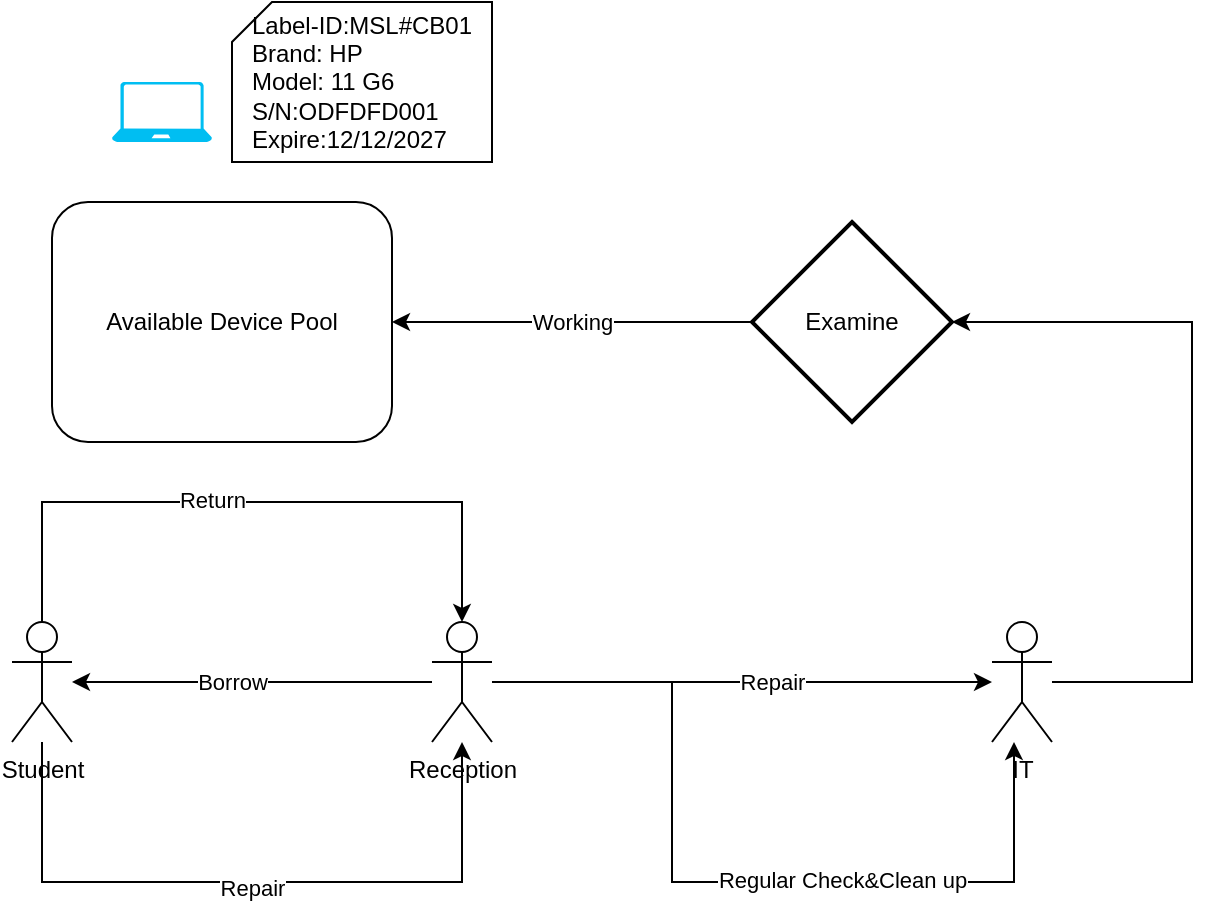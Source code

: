 <mxfile version="21.3.4" type="github">
  <diagram name="Page-1" id="tERBL7abkQcyMz6uXpok">
    <mxGraphModel dx="502" dy="328" grid="1" gridSize="10" guides="1" tooltips="1" connect="1" arrows="1" fold="1" page="1" pageScale="1" pageWidth="850" pageHeight="1100" math="0" shadow="0">
      <root>
        <mxCell id="0" />
        <mxCell id="1" parent="0" />
        <mxCell id="YQgA8BbC_IsL7PBCzcFo-7" style="edgeStyle=orthogonalEdgeStyle;rounded=0;orthogonalLoop=1;jettySize=auto;html=1;" edge="1" parent="1" source="YQgA8BbC_IsL7PBCzcFo-1" target="YQgA8BbC_IsL7PBCzcFo-3">
          <mxGeometry relative="1" as="geometry" />
        </mxCell>
        <mxCell id="YQgA8BbC_IsL7PBCzcFo-8" value="Repair" style="edgeLabel;html=1;align=center;verticalAlign=middle;resizable=0;points=[];" vertex="1" connectable="0" parent="YQgA8BbC_IsL7PBCzcFo-7">
          <mxGeometry x="-0.188" y="-3" relative="1" as="geometry">
            <mxPoint x="38" y="-3" as="offset" />
          </mxGeometry>
        </mxCell>
        <mxCell id="YQgA8BbC_IsL7PBCzcFo-9" style="edgeStyle=orthogonalEdgeStyle;rounded=0;orthogonalLoop=1;jettySize=auto;html=1;" edge="1" parent="1" source="YQgA8BbC_IsL7PBCzcFo-1" target="YQgA8BbC_IsL7PBCzcFo-3">
          <mxGeometry relative="1" as="geometry">
            <mxPoint x="570" y="570" as="targetPoint" />
            <Array as="points">
              <mxPoint x="400" y="420" />
              <mxPoint x="400" y="520" />
              <mxPoint x="571" y="520" />
            </Array>
          </mxGeometry>
        </mxCell>
        <mxCell id="YQgA8BbC_IsL7PBCzcFo-10" value="Regular Check&amp;amp;Clean up" style="edgeLabel;html=1;align=center;verticalAlign=middle;resizable=0;points=[];" vertex="1" connectable="0" parent="YQgA8BbC_IsL7PBCzcFo-9">
          <mxGeometry x="-0.043" y="1" relative="1" as="geometry">
            <mxPoint x="69" as="offset" />
          </mxGeometry>
        </mxCell>
        <mxCell id="YQgA8BbC_IsL7PBCzcFo-1" value="Reception" style="shape=umlActor;verticalLabelPosition=bottom;verticalAlign=top;html=1;outlineConnect=0;" vertex="1" parent="1">
          <mxGeometry x="280" y="390" width="30" height="60" as="geometry" />
        </mxCell>
        <mxCell id="YQgA8BbC_IsL7PBCzcFo-5" style="edgeStyle=orthogonalEdgeStyle;rounded=0;orthogonalLoop=1;jettySize=auto;html=1;startArrow=classic;startFill=1;endArrow=none;endFill=0;" edge="1" parent="1" source="YQgA8BbC_IsL7PBCzcFo-2" target="YQgA8BbC_IsL7PBCzcFo-1">
          <mxGeometry relative="1" as="geometry" />
        </mxCell>
        <mxCell id="YQgA8BbC_IsL7PBCzcFo-6" value="Borrow" style="edgeLabel;html=1;align=center;verticalAlign=middle;resizable=0;points=[];" vertex="1" connectable="0" parent="YQgA8BbC_IsL7PBCzcFo-5">
          <mxGeometry x="0.211" relative="1" as="geometry">
            <mxPoint x="-29" as="offset" />
          </mxGeometry>
        </mxCell>
        <mxCell id="YQgA8BbC_IsL7PBCzcFo-11" style="edgeStyle=orthogonalEdgeStyle;rounded=0;orthogonalLoop=1;jettySize=auto;html=1;" edge="1" parent="1" source="YQgA8BbC_IsL7PBCzcFo-2" target="YQgA8BbC_IsL7PBCzcFo-1">
          <mxGeometry relative="1" as="geometry">
            <Array as="points">
              <mxPoint x="85" y="330" />
              <mxPoint x="295" y="330" />
            </Array>
          </mxGeometry>
        </mxCell>
        <mxCell id="YQgA8BbC_IsL7PBCzcFo-12" value="Return" style="edgeLabel;html=1;align=center;verticalAlign=middle;resizable=0;points=[];" vertex="1" connectable="0" parent="YQgA8BbC_IsL7PBCzcFo-11">
          <mxGeometry x="0.145" y="1" relative="1" as="geometry">
            <mxPoint x="-44" as="offset" />
          </mxGeometry>
        </mxCell>
        <mxCell id="YQgA8BbC_IsL7PBCzcFo-13" style="edgeStyle=orthogonalEdgeStyle;rounded=0;orthogonalLoop=1;jettySize=auto;html=1;" edge="1" parent="1" source="YQgA8BbC_IsL7PBCzcFo-2" target="YQgA8BbC_IsL7PBCzcFo-1">
          <mxGeometry relative="1" as="geometry">
            <Array as="points">
              <mxPoint x="85" y="520" />
              <mxPoint x="295" y="520" />
            </Array>
          </mxGeometry>
        </mxCell>
        <mxCell id="YQgA8BbC_IsL7PBCzcFo-14" value="Repair" style="edgeLabel;html=1;align=center;verticalAlign=middle;resizable=0;points=[];" vertex="1" connectable="0" parent="YQgA8BbC_IsL7PBCzcFo-13">
          <mxGeometry x="0.166" y="-3" relative="1" as="geometry">
            <mxPoint x="-29" as="offset" />
          </mxGeometry>
        </mxCell>
        <mxCell id="YQgA8BbC_IsL7PBCzcFo-2" value="Student&lt;br&gt;" style="shape=umlActor;verticalLabelPosition=bottom;verticalAlign=top;html=1;outlineConnect=0;" vertex="1" parent="1">
          <mxGeometry x="70" y="390" width="30" height="60" as="geometry" />
        </mxCell>
        <mxCell id="YQgA8BbC_IsL7PBCzcFo-16" style="edgeStyle=orthogonalEdgeStyle;rounded=0;orthogonalLoop=1;jettySize=auto;html=1;entryX=1;entryY=0.5;entryDx=0;entryDy=0;entryPerimeter=0;" edge="1" parent="1" source="YQgA8BbC_IsL7PBCzcFo-3" target="YQgA8BbC_IsL7PBCzcFo-20">
          <mxGeometry relative="1" as="geometry">
            <Array as="points">
              <mxPoint x="660" y="420" />
              <mxPoint x="660" y="240" />
            </Array>
          </mxGeometry>
        </mxCell>
        <mxCell id="YQgA8BbC_IsL7PBCzcFo-3" value="IT" style="shape=umlActor;verticalLabelPosition=bottom;verticalAlign=top;html=1;outlineConnect=0;" vertex="1" parent="1">
          <mxGeometry x="560" y="390" width="30" height="60" as="geometry" />
        </mxCell>
        <mxCell id="YQgA8BbC_IsL7PBCzcFo-15" value="Available Device Pool" style="rounded=1;whiteSpace=wrap;html=1;" vertex="1" parent="1">
          <mxGeometry x="90" y="180" width="170" height="120" as="geometry" />
        </mxCell>
        <mxCell id="YQgA8BbC_IsL7PBCzcFo-18" value="" style="verticalLabelPosition=bottom;html=1;verticalAlign=top;align=center;strokeColor=none;fillColor=#00BEF2;shape=mxgraph.azure.laptop;pointerEvents=1;" vertex="1" parent="1">
          <mxGeometry x="120" y="120" width="50" height="30" as="geometry" />
        </mxCell>
        <mxCell id="YQgA8BbC_IsL7PBCzcFo-19" value="&lt;div style=&quot;text-align: left;&quot;&gt;&lt;span style=&quot;background-color: initial;&quot;&gt;Label-ID:MSL#CB01&lt;/span&gt;&lt;/div&gt;&lt;div style=&quot;text-align: left;&quot;&gt;&lt;span style=&quot;background-color: initial;&quot;&gt;Brand: HP&lt;/span&gt;&lt;/div&gt;&lt;div style=&quot;text-align: left;&quot;&gt;&lt;span style=&quot;background-color: initial;&quot;&gt;Model: 11 G6&lt;/span&gt;&lt;/div&gt;&lt;div style=&quot;text-align: left;&quot;&gt;&lt;span style=&quot;background-color: initial;&quot;&gt;S/N:ODFDFD001&lt;/span&gt;&lt;/div&gt;&lt;div style=&quot;text-align: left;&quot;&gt;Expire:12/12/2027&lt;/div&gt;" style="shape=card;whiteSpace=wrap;html=1;size=20;" vertex="1" parent="1">
          <mxGeometry x="180" y="80" width="130" height="80" as="geometry" />
        </mxCell>
        <mxCell id="YQgA8BbC_IsL7PBCzcFo-21" value="Working" style="edgeStyle=orthogonalEdgeStyle;rounded=0;orthogonalLoop=1;jettySize=auto;html=1;entryX=1;entryY=0.5;entryDx=0;entryDy=0;" edge="1" parent="1" source="YQgA8BbC_IsL7PBCzcFo-20" target="YQgA8BbC_IsL7PBCzcFo-15">
          <mxGeometry relative="1" as="geometry" />
        </mxCell>
        <mxCell id="YQgA8BbC_IsL7PBCzcFo-20" value="Examine" style="strokeWidth=2;html=1;shape=mxgraph.flowchart.decision;whiteSpace=wrap;" vertex="1" parent="1">
          <mxGeometry x="440" y="190" width="100" height="100" as="geometry" />
        </mxCell>
      </root>
    </mxGraphModel>
  </diagram>
</mxfile>
